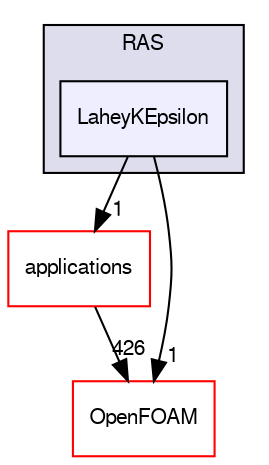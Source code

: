 digraph "src/TurbulenceModels/phaseCompressible/RAS/LaheyKEpsilon" {
  bgcolor=transparent;
  compound=true
  node [ fontsize="10", fontname="FreeSans"];
  edge [ labelfontsize="10", labelfontname="FreeSans"];
  subgraph clusterdir_d56f8f56acacbc657c0273a190dad740 {
    graph [ bgcolor="#ddddee", pencolor="black", label="RAS" fontname="FreeSans", fontsize="10", URL="dir_d56f8f56acacbc657c0273a190dad740.html"]
  dir_65113bc1bb0d4fec08fc461cd17bd951 [shape=box, label="LaheyKEpsilon", style="filled", fillcolor="#eeeeff", pencolor="black", URL="dir_65113bc1bb0d4fec08fc461cd17bd951.html"];
  }
  dir_a6e4fee11f07c3b70486e88fe92cbbdc [shape=box label="applications" color="red" URL="dir_a6e4fee11f07c3b70486e88fe92cbbdc.html"];
  dir_c5473ff19b20e6ec4dfe5c310b3778a8 [shape=box label="OpenFOAM" color="red" URL="dir_c5473ff19b20e6ec4dfe5c310b3778a8.html"];
  dir_a6e4fee11f07c3b70486e88fe92cbbdc->dir_c5473ff19b20e6ec4dfe5c310b3778a8 [headlabel="426", labeldistance=1.5 headhref="dir_000000_001732.html"];
  dir_65113bc1bb0d4fec08fc461cd17bd951->dir_a6e4fee11f07c3b70486e88fe92cbbdc [headlabel="1", labeldistance=1.5 headhref="dir_003047_000000.html"];
  dir_65113bc1bb0d4fec08fc461cd17bd951->dir_c5473ff19b20e6ec4dfe5c310b3778a8 [headlabel="1", labeldistance=1.5 headhref="dir_003047_001732.html"];
}
